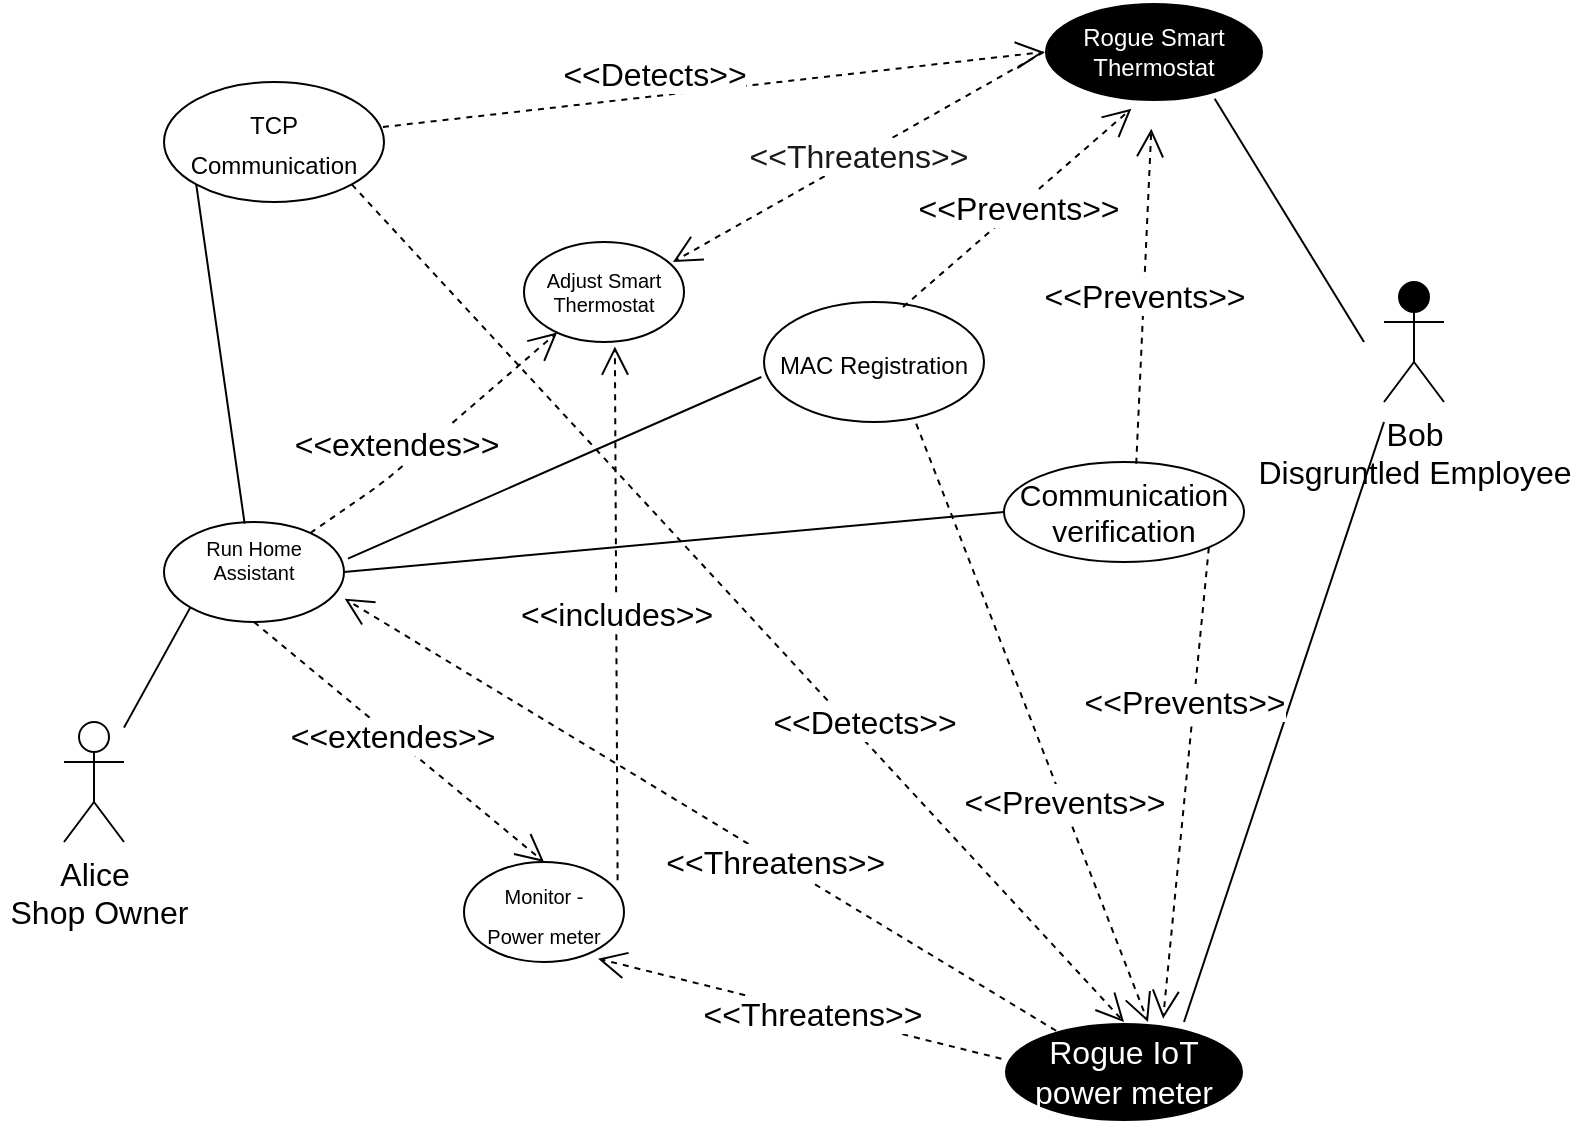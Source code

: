 <mxfile version="15.3.1" type="device"><diagram id="SPOOBuEboVXKe6huYp3r" name="Page-1"><mxGraphModel dx="1133" dy="660" grid="1" gridSize="10" guides="1" tooltips="1" connect="1" arrows="1" fold="1" page="1" pageScale="1" pageWidth="850" pageHeight="1100" background="#FFFFFF" math="0" shadow="0"><root><mxCell id="0"/><mxCell id="1" parent="0"/><mxCell id="064I2TcTo2SdR9W97Pu--1" value="&lt;div&gt;Alice &lt;br&gt;&lt;/div&gt;&lt;div&gt;&amp;nbsp;Shop Owner&lt;/div&gt;&lt;div&gt;&lt;br&gt;&lt;/div&gt;" style="shape=umlActor;verticalLabelPosition=bottom;verticalAlign=top;html=1;outlineConnect=0;fontSize=16;" vertex="1" parent="1"><mxGeometry x="70" y="370" width="30" height="60" as="geometry"/></mxCell><mxCell id="064I2TcTo2SdR9W97Pu--3" value="&lt;div&gt;Bob &lt;br&gt;&lt;/div&gt;&lt;div&gt;Disgruntled Employee&lt;/div&gt;&lt;div&gt;&lt;br&gt;&lt;/div&gt;" style="shape=umlActor;verticalLabelPosition=bottom;verticalAlign=top;html=1;outlineConnect=0;fontSize=16;fillColor=#000000;" vertex="1" parent="1"><mxGeometry x="730" y="150" width="30" height="60" as="geometry"/></mxCell><mxCell id="064I2TcTo2SdR9W97Pu--4" value="&lt;div style=&quot;font-size: 10px&quot;&gt;Adjust Smart Thermostat&lt;/div&gt;" style="ellipse;whiteSpace=wrap;html=1;fontSize=16;fillColor=#FFFFFF;" vertex="1" parent="1"><mxGeometry x="300" y="130" width="80" height="50" as="geometry"/></mxCell><mxCell id="064I2TcTo2SdR9W97Pu--5" value="&lt;div&gt;&lt;font size=&quot;1&quot;&gt;Monitor - &lt;br&gt;&lt;/font&gt;&lt;/div&gt;&lt;div&gt;&lt;font size=&quot;1&quot;&gt;Power meter&lt;/font&gt;&lt;/div&gt;" style="ellipse;whiteSpace=wrap;html=1;fontSize=16;fillColor=#FFFFFF;" vertex="1" parent="1"><mxGeometry x="270" y="440" width="80" height="50" as="geometry"/></mxCell><mxCell id="064I2TcTo2SdR9W97Pu--6" value="&lt;div style=&quot;font-size: 10px&quot;&gt;Run Home Assistant&lt;br&gt;&lt;/div&gt;&lt;div style=&quot;font-size: 10px&quot;&gt;&lt;br&gt;&lt;/div&gt;" style="ellipse;whiteSpace=wrap;html=1;fontSize=16;fillColor=#FFFFFF;" vertex="1" parent="1"><mxGeometry x="120" y="270" width="90" height="50" as="geometry"/></mxCell><mxCell id="064I2TcTo2SdR9W97Pu--7" value="" style="endArrow=none;html=1;fontSize=16;entryX=0;entryY=1;entryDx=0;entryDy=0;" edge="1" parent="1" source="064I2TcTo2SdR9W97Pu--1" target="064I2TcTo2SdR9W97Pu--6"><mxGeometry width="50" height="50" relative="1" as="geometry"><mxPoint x="120" y="450" as="sourcePoint"/><mxPoint x="170" y="400" as="targetPoint"/></mxGeometry></mxCell><mxCell id="064I2TcTo2SdR9W97Pu--20" value="&lt;div&gt;&amp;lt;&amp;lt;includes&amp;gt;&amp;gt;&lt;/div&gt;" style="endArrow=open;endSize=12;dashed=1;html=1;fontSize=16;entryX=0.568;entryY=1.046;entryDx=0;entryDy=0;entryPerimeter=0;exitX=0.96;exitY=0.183;exitDx=0;exitDy=0;exitPerimeter=0;" edge="1" parent="1" source="064I2TcTo2SdR9W97Pu--5" target="064I2TcTo2SdR9W97Pu--4"><mxGeometry width="160" relative="1" as="geometry"><mxPoint x="220" y="375" as="sourcePoint"/><mxPoint x="380" y="375" as="targetPoint"/></mxGeometry></mxCell><mxCell id="064I2TcTo2SdR9W97Pu--21" value="&lt;div&gt;&amp;lt;&amp;lt;extendes&amp;gt;&amp;gt;&lt;/div&gt;" style="endArrow=open;endSize=12;dashed=1;html=1;fontSize=16;entryX=0.5;entryY=0;entryDx=0;entryDy=0;exitX=0.5;exitY=1;exitDx=0;exitDy=0;" edge="1" parent="1" source="064I2TcTo2SdR9W97Pu--6" target="064I2TcTo2SdR9W97Pu--5"><mxGeometry x="-0.043" width="160" relative="1" as="geometry"><mxPoint x="210" y="425" as="sourcePoint"/><mxPoint x="370" y="425" as="targetPoint"/><mxPoint as="offset"/></mxGeometry></mxCell><mxCell id="064I2TcTo2SdR9W97Pu--22" value="&lt;div&gt;&amp;lt;&amp;lt;extendes&amp;gt;&amp;gt;&lt;/div&gt;" style="endArrow=open;endSize=12;dashed=1;html=1;fontSize=16;" edge="1" parent="1" source="064I2TcTo2SdR9W97Pu--6" target="064I2TcTo2SdR9W97Pu--4"><mxGeometry x="-0.221" y="10" width="160" relative="1" as="geometry"><mxPoint x="360" y="360" as="sourcePoint"/><mxPoint x="520" y="360" as="targetPoint"/><Array as="points"><mxPoint x="230" y="250"/></Array><mxPoint as="offset"/></mxGeometry></mxCell><mxCell id="064I2TcTo2SdR9W97Pu--23" value="&lt;div&gt;Rogue IoT &lt;br&gt;&lt;/div&gt;&lt;div&gt;power meter&lt;/div&gt;" style="ellipse;whiteSpace=wrap;html=1;fontSize=16;fillColor=#000000;strokeColor=#FFFFFF;fontColor=#FFFFFF;" vertex="1" parent="1"><mxGeometry x="540" y="520" width="120" height="50" as="geometry"/></mxCell><mxCell id="064I2TcTo2SdR9W97Pu--24" value="&lt;div&gt;&lt;font color=&quot;#000000&quot;&gt;&amp;lt;&amp;lt;Threatens&amp;gt;&amp;gt;&lt;/font&gt;&lt;br&gt;&lt;/div&gt;" style="endArrow=open;endSize=12;dashed=1;html=1;fontSize=16;fontColor=#FFFFFF;exitX=-0.011;exitY=0.367;exitDx=0;exitDy=0;exitPerimeter=0;entryX=0.838;entryY=0.967;entryDx=0;entryDy=0;entryPerimeter=0;" edge="1" parent="1" source="064I2TcTo2SdR9W97Pu--23" target="064I2TcTo2SdR9W97Pu--5"><mxGeometry x="-0.062" y="1" width="160" relative="1" as="geometry"><mxPoint x="360" y="360" as="sourcePoint"/><mxPoint x="520" y="360" as="targetPoint"/><mxPoint as="offset"/></mxGeometry></mxCell><mxCell id="064I2TcTo2SdR9W97Pu--25" value="&amp;lt;&lt;font color=&quot;#000000&quot;&gt;&amp;lt;&amp;lt;Threatens&amp;gt;&amp;gt;&lt;/font&gt;&amp;gt;&amp;gt;" style="endArrow=open;endSize=12;dashed=1;html=1;fontSize=16;fontColor=#FFFFFF;entryX=1.004;entryY=0.767;entryDx=0;entryDy=0;entryPerimeter=0;" edge="1" parent="1" source="064I2TcTo2SdR9W97Pu--23" target="064I2TcTo2SdR9W97Pu--6"><mxGeometry x="-0.231" y="-2" width="160" relative="1" as="geometry"><mxPoint x="360" y="360" as="sourcePoint"/><mxPoint x="520" y="360" as="targetPoint"/><mxPoint as="offset"/></mxGeometry></mxCell><mxCell id="064I2TcTo2SdR9W97Pu--27" value="" style="endArrow=none;html=1;fontSize=16;fontColor=#FFFFFF;" edge="1" parent="1"><mxGeometry width="50" height="50" relative="1" as="geometry"><mxPoint x="630" y="520" as="sourcePoint"/><mxPoint x="730" y="220" as="targetPoint"/></mxGeometry></mxCell><mxCell id="064I2TcTo2SdR9W97Pu--28" value="&lt;div style=&quot;font-size: 12px&quot;&gt;Rogue Smart&lt;/div&gt;&lt;div style=&quot;font-size: 12px&quot;&gt;Thermostat&lt;br&gt;&lt;/div&gt;" style="ellipse;whiteSpace=wrap;html=1;fontSize=16;fontColor=#FFFFFF;strokeColor=#FFFFFF;fillColor=#000000;" vertex="1" parent="1"><mxGeometry x="560" y="10" width="110" height="50" as="geometry"/></mxCell><mxCell id="064I2TcTo2SdR9W97Pu--29" value="" style="endArrow=none;html=1;fontSize=16;fontColor=#FFFFFF;exitX=0.776;exitY=0.967;exitDx=0;exitDy=0;exitPerimeter=0;" edge="1" parent="1" source="064I2TcTo2SdR9W97Pu--28"><mxGeometry width="50" height="50" relative="1" as="geometry"><mxPoint x="410" y="310" as="sourcePoint"/><mxPoint x="720" y="180" as="targetPoint"/></mxGeometry></mxCell><mxCell id="064I2TcTo2SdR9W97Pu--30" value="&lt;font color=&quot;#1A1A1A&quot;&gt;&amp;lt;&amp;lt;Threatens&amp;gt;&amp;gt;&lt;/font&gt;" style="endArrow=open;endSize=12;dashed=1;html=1;fontSize=16;fontColor=#FFFFFF;exitX=0;exitY=0.5;exitDx=0;exitDy=0;entryX=0.931;entryY=0.2;entryDx=0;entryDy=0;entryPerimeter=0;" edge="1" parent="1" source="064I2TcTo2SdR9W97Pu--28" target="064I2TcTo2SdR9W97Pu--4"><mxGeometry width="160" relative="1" as="geometry"><mxPoint x="360" y="290" as="sourcePoint"/><mxPoint x="520" y="290" as="targetPoint"/></mxGeometry></mxCell><mxCell id="064I2TcTo2SdR9W97Pu--33" value="&lt;font style=&quot;font-size: 12px&quot;&gt;TCP Communication&lt;/font&gt;" style="ellipse;whiteSpace=wrap;html=1;labelBackgroundColor=none;fontSize=16;fontColor=none;strokeColor=#000000;fillColor=none;" vertex="1" parent="1"><mxGeometry x="120" y="50" width="110" height="60" as="geometry"/></mxCell><mxCell id="064I2TcTo2SdR9W97Pu--34" value="" style="endArrow=none;html=1;fontSize=16;fontColor=none;exitX=0.448;exitY=0.017;exitDx=0;exitDy=0;exitPerimeter=0;entryX=0;entryY=1;entryDx=0;entryDy=0;" edge="1" parent="1" source="064I2TcTo2SdR9W97Pu--6" target="064I2TcTo2SdR9W97Pu--33"><mxGeometry width="50" height="50" relative="1" as="geometry"><mxPoint x="410" y="310" as="sourcePoint"/><mxPoint x="460" y="260" as="targetPoint"/></mxGeometry></mxCell><mxCell id="064I2TcTo2SdR9W97Pu--35" value="&amp;lt;&amp;lt;Detects&amp;gt;&amp;gt;" style="endArrow=open;endSize=12;dashed=1;html=1;fontSize=16;fontColor=none;exitX=0.995;exitY=0.375;exitDx=0;exitDy=0;exitPerimeter=0;entryX=0;entryY=0.5;entryDx=0;entryDy=0;" edge="1" parent="1" source="064I2TcTo2SdR9W97Pu--33" target="064I2TcTo2SdR9W97Pu--28"><mxGeometry x="-0.174" y="11" width="160" relative="1" as="geometry"><mxPoint x="360" y="290" as="sourcePoint"/><mxPoint x="520" y="290" as="targetPoint"/><mxPoint as="offset"/></mxGeometry></mxCell><mxCell id="064I2TcTo2SdR9W97Pu--36" value="&amp;lt;&amp;lt;Detects&amp;gt;&amp;gt;" style="endArrow=open;endSize=12;dashed=1;html=1;fontSize=16;fontColor=none;exitX=1;exitY=1;exitDx=0;exitDy=0;entryX=0.5;entryY=0;entryDx=0;entryDy=0;" edge="1" parent="1" source="064I2TcTo2SdR9W97Pu--33" target="064I2TcTo2SdR9W97Pu--23"><mxGeometry x="0.303" y="6" width="160" relative="1" as="geometry"><mxPoint x="239.45" y="82.5" as="sourcePoint"/><mxPoint x="570" y="45" as="targetPoint"/><mxPoint as="offset"/></mxGeometry></mxCell><mxCell id="064I2TcTo2SdR9W97Pu--37" value="&lt;font style=&quot;font-size: 12px&quot;&gt;MAC Registration&lt;/font&gt;" style="ellipse;whiteSpace=wrap;html=1;labelBackgroundColor=none;fontSize=16;fontColor=none;strokeColor=#000000;fillColor=none;" vertex="1" parent="1"><mxGeometry x="420" y="160" width="110" height="60" as="geometry"/></mxCell><mxCell id="064I2TcTo2SdR9W97Pu--38" value="" style="endArrow=none;html=1;fontSize=16;fontColor=none;entryX=-0.012;entryY=0.625;entryDx=0;entryDy=0;entryPerimeter=0;exitX=1.022;exitY=0.367;exitDx=0;exitDy=0;exitPerimeter=0;" edge="1" parent="1" source="064I2TcTo2SdR9W97Pu--6" target="064I2TcTo2SdR9W97Pu--37"><mxGeometry width="50" height="50" relative="1" as="geometry"><mxPoint x="410" y="310" as="sourcePoint"/><mxPoint x="460" y="260" as="targetPoint"/></mxGeometry></mxCell><mxCell id="064I2TcTo2SdR9W97Pu--39" value="&amp;lt;&amp;lt;Prevents&amp;gt;&amp;gt;" style="endArrow=open;endSize=12;dashed=1;html=1;fontSize=16;fontColor=none;entryX=0.6;entryY=0;entryDx=0;entryDy=0;entryPerimeter=0;exitX=0.692;exitY=1.014;exitDx=0;exitDy=0;exitPerimeter=0;" edge="1" parent="1" source="064I2TcTo2SdR9W97Pu--37" target="064I2TcTo2SdR9W97Pu--23"><mxGeometry x="0.266" y="1" width="160" relative="1" as="geometry"><mxPoint x="360" y="290" as="sourcePoint"/><mxPoint x="520" y="290" as="targetPoint"/><mxPoint as="offset"/></mxGeometry></mxCell><mxCell id="064I2TcTo2SdR9W97Pu--40" value="&lt;div&gt;&amp;lt;&amp;lt;Prevents&amp;gt;&amp;gt;&lt;/div&gt;" style="endArrow=open;endSize=12;dashed=1;html=1;fontSize=16;fontColor=none;entryX=0.397;entryY=1.067;entryDx=0;entryDy=0;entryPerimeter=0;exitX=0.632;exitY=0.042;exitDx=0;exitDy=0;exitPerimeter=0;" edge="1" parent="1" source="064I2TcTo2SdR9W97Pu--37" target="064I2TcTo2SdR9W97Pu--28"><mxGeometry width="160" relative="1" as="geometry"><mxPoint x="576.12" y="270.84" as="sourcePoint"/><mxPoint x="622" y="530" as="targetPoint"/></mxGeometry></mxCell><mxCell id="064I2TcTo2SdR9W97Pu--41" value="&lt;div style=&quot;font-size: 15px&quot;&gt;&lt;font style=&quot;font-size: 15px&quot;&gt;Communication &lt;br&gt;&lt;/font&gt;&lt;/div&gt;&lt;div style=&quot;font-size: 15px&quot;&gt;&lt;font style=&quot;font-size: 15px&quot;&gt;verification&lt;/font&gt;&lt;/div&gt;" style="ellipse;whiteSpace=wrap;html=1;labelBackgroundColor=none;fontSize=16;fontColor=none;strokeColor=#000000;fillColor=none;" vertex="1" parent="1"><mxGeometry x="540" y="240" width="120" height="50" as="geometry"/></mxCell><mxCell id="064I2TcTo2SdR9W97Pu--42" value="" style="endArrow=none;html=1;fontSize=16;fontColor=none;entryX=0;entryY=0.5;entryDx=0;entryDy=0;exitX=1;exitY=0.5;exitDx=0;exitDy=0;" edge="1" parent="1" source="064I2TcTo2SdR9W97Pu--6" target="064I2TcTo2SdR9W97Pu--41"><mxGeometry width="50" height="50" relative="1" as="geometry"><mxPoint x="410" y="310" as="sourcePoint"/><mxPoint x="460" y="260" as="targetPoint"/></mxGeometry></mxCell><mxCell id="064I2TcTo2SdR9W97Pu--43" value="&lt;div&gt;&amp;lt;&amp;lt;Prevents&amp;gt;&amp;gt;&lt;/div&gt;" style="endArrow=open;endSize=12;dashed=1;html=1;fontSize=16;fontColor=none;entryX=0.397;entryY=1.067;entryDx=0;entryDy=0;entryPerimeter=0;exitX=0.551;exitY=0.017;exitDx=0;exitDy=0;exitPerimeter=0;" edge="1" parent="1" source="064I2TcTo2SdR9W97Pu--41"><mxGeometry width="160" relative="1" as="geometry"><mxPoint x="614" y="230" as="sourcePoint"/><mxPoint x="613.67" y="73.35" as="targetPoint"/></mxGeometry></mxCell><mxCell id="064I2TcTo2SdR9W97Pu--44" value="&lt;div&gt;&amp;lt;&amp;lt;Prevents&amp;gt;&amp;gt;&lt;/div&gt;" style="endArrow=open;endSize=12;dashed=1;html=1;fontSize=16;fontColor=none;entryX=0.663;entryY=-0.033;entryDx=0;entryDy=0;entryPerimeter=0;exitX=1;exitY=1;exitDx=0;exitDy=0;" edge="1" parent="1" source="064I2TcTo2SdR9W97Pu--41" target="064I2TcTo2SdR9W97Pu--23"><mxGeometry x="-0.34" y="-5" width="160" relative="1" as="geometry"><mxPoint x="509.52" y="182.52" as="sourcePoint"/><mxPoint x="623.67" y="83.35" as="targetPoint"/><mxPoint as="offset"/></mxGeometry></mxCell></root></mxGraphModel></diagram></mxfile>